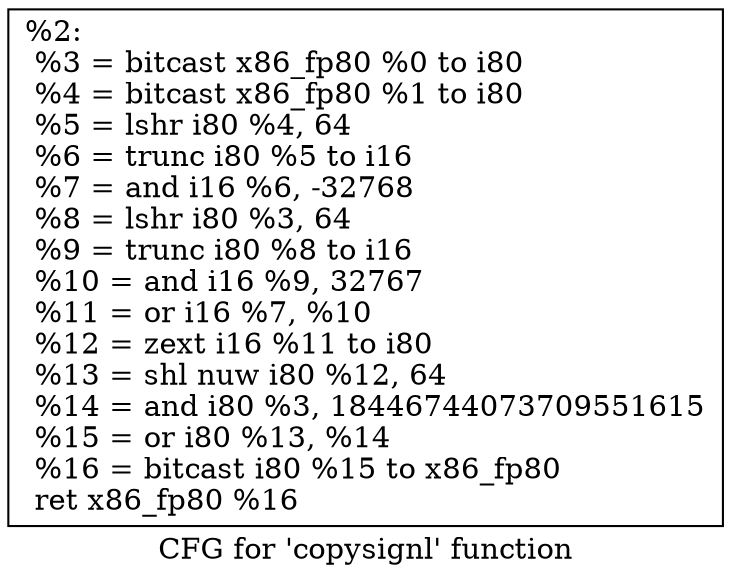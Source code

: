 digraph "CFG for 'copysignl' function" {
	label="CFG for 'copysignl' function";

	Node0x2034340 [shape=record,label="{%2:\l  %3 = bitcast x86_fp80 %0 to i80\l  %4 = bitcast x86_fp80 %1 to i80\l  %5 = lshr i80 %4, 64\l  %6 = trunc i80 %5 to i16\l  %7 = and i16 %6, -32768\l  %8 = lshr i80 %3, 64\l  %9 = trunc i80 %8 to i16\l  %10 = and i16 %9, 32767\l  %11 = or i16 %7, %10\l  %12 = zext i16 %11 to i80\l  %13 = shl nuw i80 %12, 64\l  %14 = and i80 %3, 18446744073709551615\l  %15 = or i80 %13, %14\l  %16 = bitcast i80 %15 to x86_fp80\l  ret x86_fp80 %16\l}"];
}
